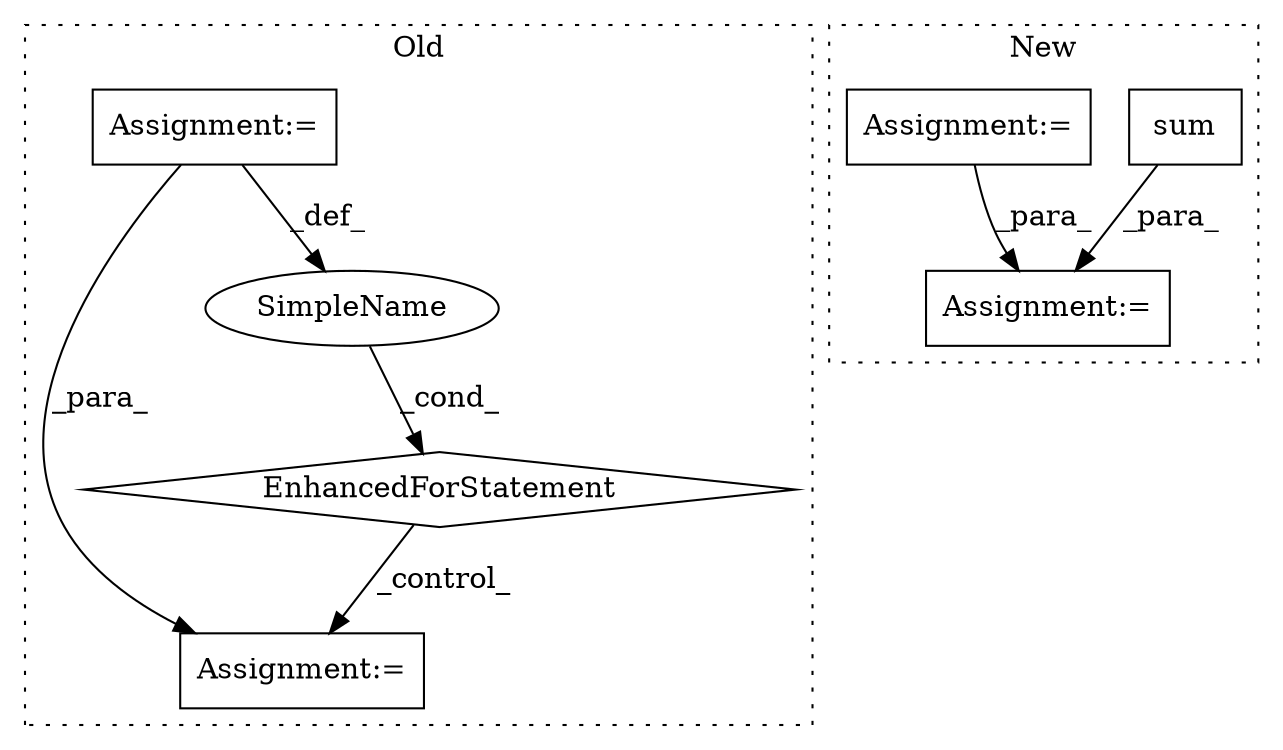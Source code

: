 digraph G {
subgraph cluster0 {
1 [label="EnhancedForStatement" a="70" s="3385,3477" l="57,2" shape="diamond"];
3 [label="Assignment:=" a="7" s="3385,3477" l="57,2" shape="box"];
4 [label="Assignment:=" a="7" s="3498" l="2" shape="box"];
5 [label="SimpleName" a="42" s="3446" l="3" shape="ellipse"];
label = "Old";
style="dotted";
}
subgraph cluster1 {
2 [label="sum" a="32" s="4289,4294" l="4,1" shape="box"];
6 [label="Assignment:=" a="7" s="4310" l="1" shape="box"];
7 [label="Assignment:=" a="7" s="3520" l="8" shape="box"];
label = "New";
style="dotted";
}
1 -> 4 [label="_control_"];
2 -> 6 [label="_para_"];
3 -> 5 [label="_def_"];
3 -> 4 [label="_para_"];
5 -> 1 [label="_cond_"];
7 -> 6 [label="_para_"];
}